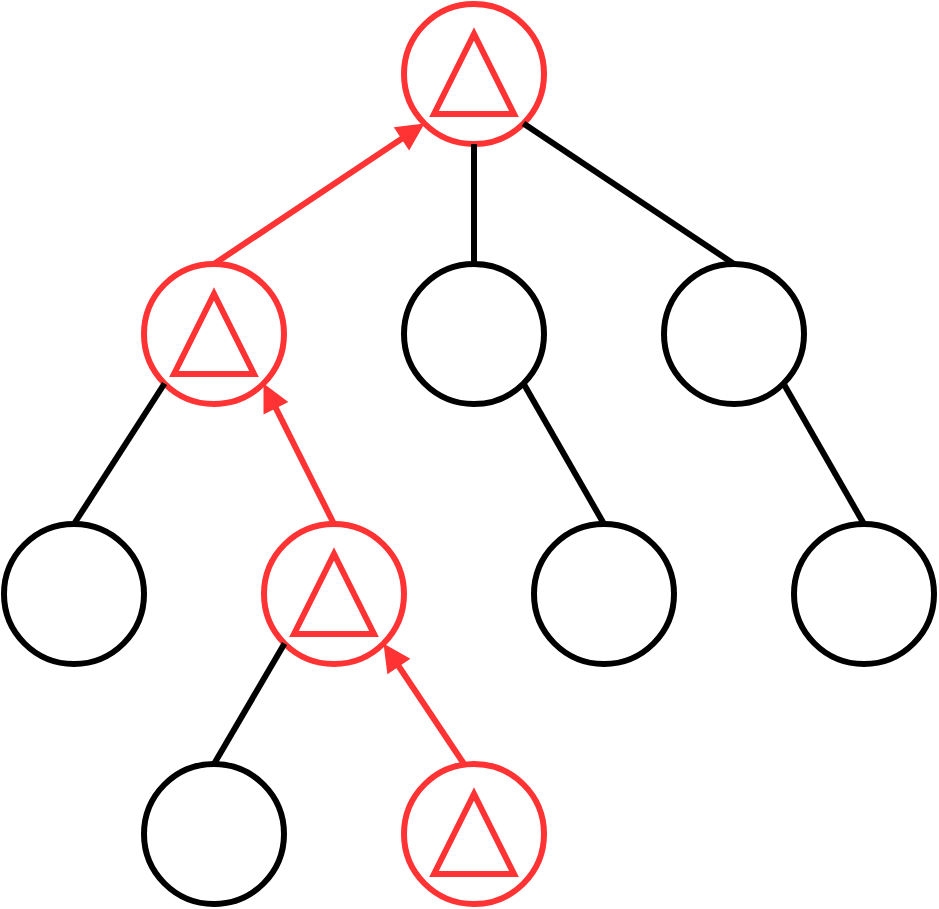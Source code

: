 <mxfile version="13.5.1" type="device"><diagram id="WcvCTsNZUS9JNGxllf9A" name="Seite-1"><mxGraphModel dx="946" dy="725" grid="1" gridSize="10" guides="1" tooltips="1" connect="1" arrows="1" fold="1" page="1" pageScale="1" pageWidth="827" pageHeight="1169" math="0" shadow="0"><root><mxCell id="0"/><mxCell id="1" parent="0"/><mxCell id="p_7u8gR8tuJWbbD7yf1p-1" value="" style="ellipse;whiteSpace=wrap;html=1;aspect=fixed;strokeWidth=3;strokeColor=#FF3333;" vertex="1" parent="1"><mxGeometry x="940" y="870" width="70" height="70" as="geometry"/></mxCell><mxCell id="p_7u8gR8tuJWbbD7yf1p-2" value="" style="ellipse;whiteSpace=wrap;html=1;aspect=fixed;strokeWidth=3;strokeColor=#FF3333;" vertex="1" parent="1"><mxGeometry x="810" y="1000" width="70" height="70" as="geometry"/></mxCell><mxCell id="p_7u8gR8tuJWbbD7yf1p-3" value="" style="ellipse;whiteSpace=wrap;html=1;aspect=fixed;strokeWidth=3;" vertex="1" parent="1"><mxGeometry x="1070" y="1000" width="70" height="70" as="geometry"/></mxCell><mxCell id="p_7u8gR8tuJWbbD7yf1p-4" value="" style="endArrow=none;html=1;strokeWidth=3;entryX=0.5;entryY=1;entryDx=0;entryDy=0;exitX=0.5;exitY=0;exitDx=0;exitDy=0;" edge="1" parent="1" source="p_7u8gR8tuJWbbD7yf1p-5" target="p_7u8gR8tuJWbbD7yf1p-1"><mxGeometry width="50" height="50" relative="1" as="geometry"><mxPoint x="1010" y="1010.25" as="sourcePoint"/><mxPoint x="1080.251" y="939.999" as="targetPoint"/></mxGeometry></mxCell><mxCell id="p_7u8gR8tuJWbbD7yf1p-5" value="" style="ellipse;whiteSpace=wrap;html=1;aspect=fixed;strokeWidth=3;" vertex="1" parent="1"><mxGeometry x="940" y="1000" width="70" height="70" as="geometry"/></mxCell><mxCell id="p_7u8gR8tuJWbbD7yf1p-6" value="" style="endArrow=none;html=1;strokeWidth=3;entryX=1;entryY=1;entryDx=0;entryDy=0;exitX=0.5;exitY=0;exitDx=0;exitDy=0;" edge="1" parent="1" source="p_7u8gR8tuJWbbD7yf1p-3" target="p_7u8gR8tuJWbbD7yf1p-1"><mxGeometry width="50" height="50" relative="1" as="geometry"><mxPoint x="985" y="1010" as="sourcePoint"/><mxPoint x="985" y="950" as="targetPoint"/></mxGeometry></mxCell><mxCell id="p_7u8gR8tuJWbbD7yf1p-7" value="" style="endArrow=block;html=1;strokeWidth=3;entryX=0;entryY=1;entryDx=0;entryDy=0;exitX=0.5;exitY=0;exitDx=0;exitDy=0;strokeColor=#FF3333;endFill=1;" edge="1" parent="1" source="p_7u8gR8tuJWbbD7yf1p-2" target="p_7u8gR8tuJWbbD7yf1p-1"><mxGeometry width="50" height="50" relative="1" as="geometry"><mxPoint x="985.25" y="1010.25" as="sourcePoint"/><mxPoint x="879.999" y="939.999" as="targetPoint"/></mxGeometry></mxCell><mxCell id="p_7u8gR8tuJWbbD7yf1p-8" value="" style="ellipse;whiteSpace=wrap;html=1;aspect=fixed;strokeWidth=3;" vertex="1" parent="1"><mxGeometry x="1135" y="1130" width="70" height="70" as="geometry"/></mxCell><mxCell id="p_7u8gR8tuJWbbD7yf1p-9" value="" style="ellipse;whiteSpace=wrap;html=1;aspect=fixed;strokeWidth=3;" vertex="1" parent="1"><mxGeometry x="1005" y="1130" width="70" height="70" as="geometry"/></mxCell><mxCell id="p_7u8gR8tuJWbbD7yf1p-10" value="" style="ellipse;whiteSpace=wrap;html=1;aspect=fixed;strokeWidth=3;strokeColor=#FF3333;" vertex="1" parent="1"><mxGeometry x="870" y="1130" width="70" height="70" as="geometry"/></mxCell><mxCell id="p_7u8gR8tuJWbbD7yf1p-11" value="" style="ellipse;whiteSpace=wrap;html=1;aspect=fixed;strokeWidth=3;" vertex="1" parent="1"><mxGeometry x="740" y="1130" width="70" height="70" as="geometry"/></mxCell><mxCell id="p_7u8gR8tuJWbbD7yf1p-12" value="" style="endArrow=none;html=1;strokeWidth=3;entryX=1;entryY=1;entryDx=0;entryDy=0;exitX=0.5;exitY=0;exitDx=0;exitDy=0;" edge="1" parent="1" source="p_7u8gR8tuJWbbD7yf1p-9" target="p_7u8gR8tuJWbbD7yf1p-5"><mxGeometry width="50" height="50" relative="1" as="geometry"><mxPoint x="1030" y="1140" as="sourcePoint"/><mxPoint x="1030" y="1080" as="targetPoint"/></mxGeometry></mxCell><mxCell id="p_7u8gR8tuJWbbD7yf1p-13" value="" style="endArrow=block;html=1;strokeWidth=3;entryX=1;entryY=1;entryDx=0;entryDy=0;exitX=0.5;exitY=0;exitDx=0;exitDy=0;strokeColor=#FF3333;endFill=1;" edge="1" parent="1" source="p_7u8gR8tuJWbbD7yf1p-10" target="p_7u8gR8tuJWbbD7yf1p-2"><mxGeometry width="50" height="50" relative="1" as="geometry"><mxPoint x="915" y="1140" as="sourcePoint"/><mxPoint x="960.251" y="1069.749" as="targetPoint"/></mxGeometry></mxCell><mxCell id="p_7u8gR8tuJWbbD7yf1p-14" value="" style="endArrow=none;html=1;strokeWidth=3;entryX=0;entryY=1;entryDx=0;entryDy=0;exitX=0.5;exitY=0;exitDx=0;exitDy=0;" edge="1" parent="1" source="p_7u8gR8tuJWbbD7yf1p-11" target="p_7u8gR8tuJWbbD7yf1p-2"><mxGeometry width="50" height="50" relative="1" as="geometry"><mxPoint x="925" y="1150" as="sourcePoint"/><mxPoint x="970.251" y="1079.749" as="targetPoint"/></mxGeometry></mxCell><mxCell id="p_7u8gR8tuJWbbD7yf1p-15" value="" style="endArrow=none;html=1;strokeWidth=3;entryX=1;entryY=1;entryDx=0;entryDy=0;exitX=0.5;exitY=0;exitDx=0;exitDy=0;" edge="1" parent="1" source="p_7u8gR8tuJWbbD7yf1p-8" target="p_7u8gR8tuJWbbD7yf1p-3"><mxGeometry width="50" height="50" relative="1" as="geometry"><mxPoint x="915" y="1140" as="sourcePoint"/><mxPoint x="879.749" y="1069.749" as="targetPoint"/></mxGeometry></mxCell><mxCell id="p_7u8gR8tuJWbbD7yf1p-16" value="" style="ellipse;whiteSpace=wrap;html=1;aspect=fixed;strokeWidth=3;" vertex="1" parent="1"><mxGeometry x="810" y="1250" width="70" height="70" as="geometry"/></mxCell><mxCell id="p_7u8gR8tuJWbbD7yf1p-17" value="" style="endArrow=none;html=1;strokeWidth=3;entryX=0;entryY=1;entryDx=0;entryDy=0;exitX=0.5;exitY=0;exitDx=0;exitDy=0;" edge="1" parent="1" source="p_7u8gR8tuJWbbD7yf1p-16" target="p_7u8gR8tuJWbbD7yf1p-10"><mxGeometry width="50" height="50" relative="1" as="geometry"><mxPoint x="1050" y="1140" as="sourcePoint"/><mxPoint x="1009.749" y="1069.749" as="targetPoint"/></mxGeometry></mxCell><mxCell id="p_7u8gR8tuJWbbD7yf1p-18" value="" style="endArrow=block;html=1;strokeWidth=3;entryX=1;entryY=1;entryDx=0;entryDy=0;strokeColor=#FF3333;endFill=1;" edge="1" parent="1" target="p_7u8gR8tuJWbbD7yf1p-10"><mxGeometry width="50" height="50" relative="1" as="geometry"><mxPoint x="970" y="1250" as="sourcePoint"/><mxPoint x="890.251" y="1199.749" as="targetPoint"/></mxGeometry></mxCell><mxCell id="p_7u8gR8tuJWbbD7yf1p-19" value="" style="ellipse;whiteSpace=wrap;html=1;aspect=fixed;strokeWidth=3;strokeColor=#FF3333;" vertex="1" parent="1"><mxGeometry x="940" y="1250" width="70" height="70" as="geometry"/></mxCell><mxCell id="p_7u8gR8tuJWbbD7yf1p-22" value="" style="triangle;whiteSpace=wrap;html=1;strokeColor=#FF3333;rotation=-90;strokeWidth=3;" vertex="1" parent="1"><mxGeometry x="955" y="1265" width="40" height="40" as="geometry"/></mxCell><mxCell id="p_7u8gR8tuJWbbD7yf1p-23" value="" style="triangle;whiteSpace=wrap;html=1;strokeColor=#FF3333;rotation=-90;strokeWidth=3;" vertex="1" parent="1"><mxGeometry x="885" y="1145" width="40" height="40" as="geometry"/></mxCell><mxCell id="p_7u8gR8tuJWbbD7yf1p-24" value="" style="triangle;whiteSpace=wrap;html=1;strokeColor=#FF3333;rotation=-90;strokeWidth=3;" vertex="1" parent="1"><mxGeometry x="825" y="1015" width="40" height="40" as="geometry"/></mxCell><mxCell id="p_7u8gR8tuJWbbD7yf1p-25" value="" style="triangle;whiteSpace=wrap;html=1;strokeColor=#FF3333;rotation=-90;strokeWidth=3;" vertex="1" parent="1"><mxGeometry x="955" y="885" width="40" height="40" as="geometry"/></mxCell></root></mxGraphModel></diagram></mxfile>